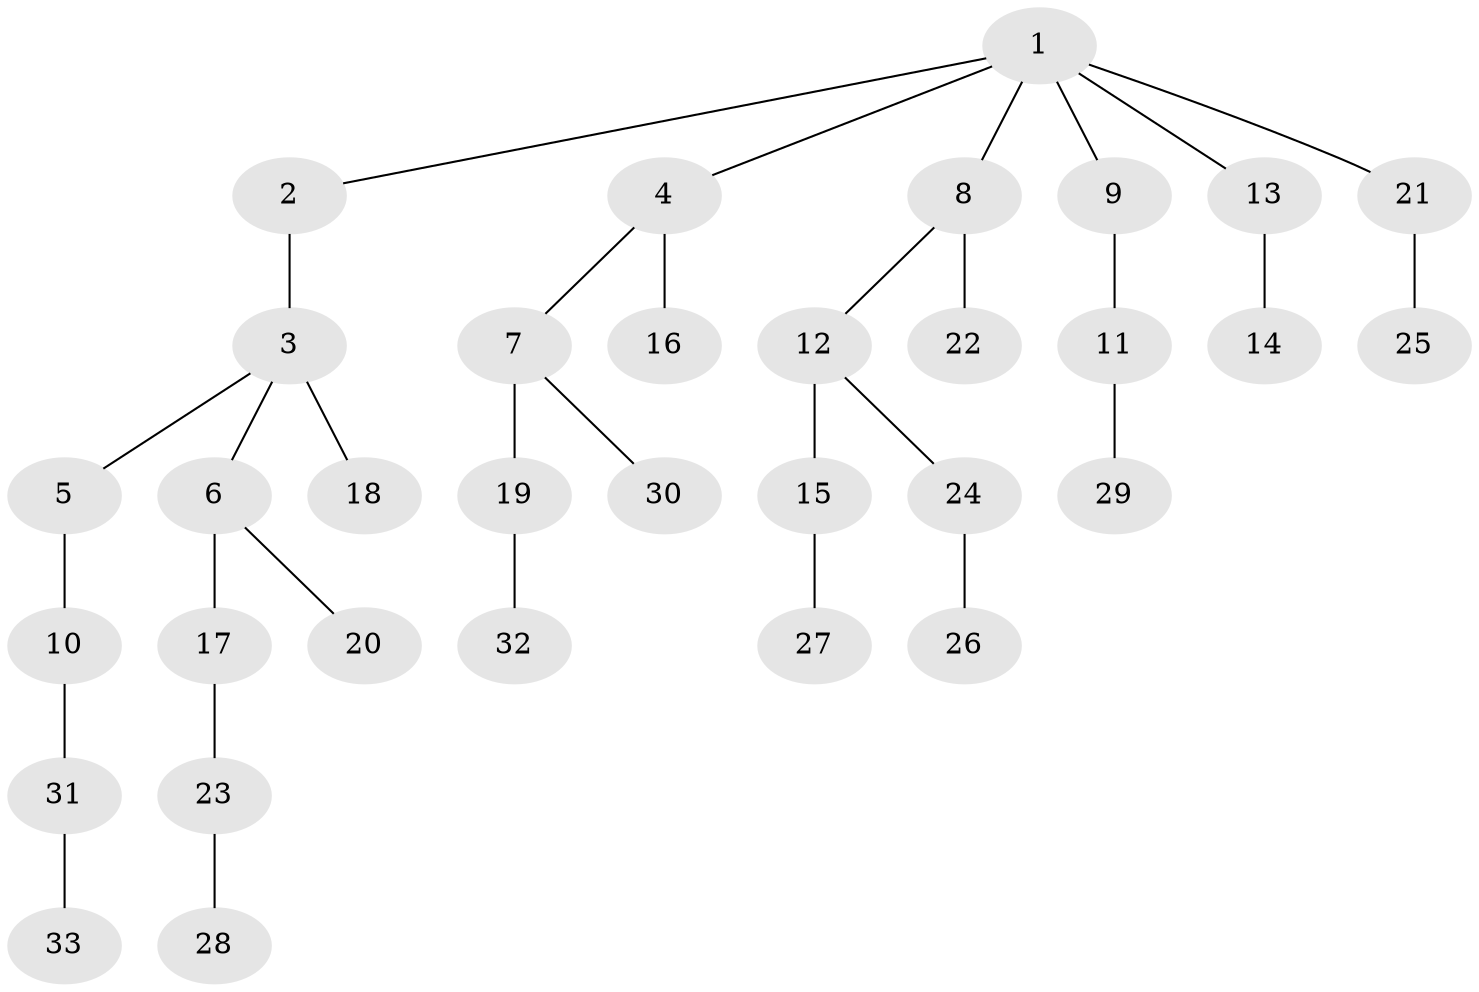 // original degree distribution, {6: 0.015384615384615385, 5: 0.046153846153846156, 3: 0.13846153846153847, 2: 0.24615384615384617, 4: 0.06153846153846154, 1: 0.49230769230769234}
// Generated by graph-tools (version 1.1) at 2025/36/03/09/25 02:36:45]
// undirected, 33 vertices, 32 edges
graph export_dot {
graph [start="1"]
  node [color=gray90,style=filled];
  1;
  2;
  3;
  4;
  5;
  6;
  7;
  8;
  9;
  10;
  11;
  12;
  13;
  14;
  15;
  16;
  17;
  18;
  19;
  20;
  21;
  22;
  23;
  24;
  25;
  26;
  27;
  28;
  29;
  30;
  31;
  32;
  33;
  1 -- 2 [weight=1.0];
  1 -- 4 [weight=1.0];
  1 -- 8 [weight=1.0];
  1 -- 9 [weight=1.0];
  1 -- 13 [weight=1.0];
  1 -- 21 [weight=1.0];
  2 -- 3 [weight=2.0];
  3 -- 5 [weight=1.0];
  3 -- 6 [weight=1.0];
  3 -- 18 [weight=1.0];
  4 -- 7 [weight=1.0];
  4 -- 16 [weight=1.0];
  5 -- 10 [weight=1.0];
  6 -- 17 [weight=2.0];
  6 -- 20 [weight=1.0];
  7 -- 19 [weight=1.0];
  7 -- 30 [weight=1.0];
  8 -- 12 [weight=1.0];
  8 -- 22 [weight=1.0];
  9 -- 11 [weight=2.0];
  10 -- 31 [weight=1.0];
  11 -- 29 [weight=1.0];
  12 -- 15 [weight=1.0];
  12 -- 24 [weight=1.0];
  13 -- 14 [weight=2.0];
  15 -- 27 [weight=1.0];
  17 -- 23 [weight=1.0];
  19 -- 32 [weight=1.0];
  21 -- 25 [weight=1.0];
  23 -- 28 [weight=1.0];
  24 -- 26 [weight=1.0];
  31 -- 33 [weight=1.0];
}
